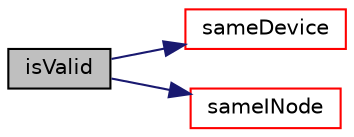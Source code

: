 digraph "isValid"
{
  bgcolor="transparent";
  edge [fontname="Helvetica",fontsize="10",labelfontname="Helvetica",labelfontsize="10"];
  node [fontname="Helvetica",fontsize="10",shape=record];
  rankdir="LR";
  Node1 [label="isValid",height=0.2,width=0.4,color="black", fillcolor="grey75", style="filled", fontcolor="black"];
  Node1 -> Node2 [color="midnightblue",fontsize="10",style="solid",fontname="Helvetica"];
  Node2 [label="sameDevice",height=0.2,width=0.4,color="red",URL="$a00791.html#a31fe8fdf2d4e1872a901b311de76d6ff",tooltip="Compare two fileStats for same device. "];
  Node1 -> Node3 [color="midnightblue",fontsize="10",style="solid",fontname="Helvetica"];
  Node3 [label="sameINode",height=0.2,width=0.4,color="red",URL="$a00791.html#acdd862fbff5b30a06ccfd381473b7952",tooltip="Compare two fileStats for same Inode. "];
}
